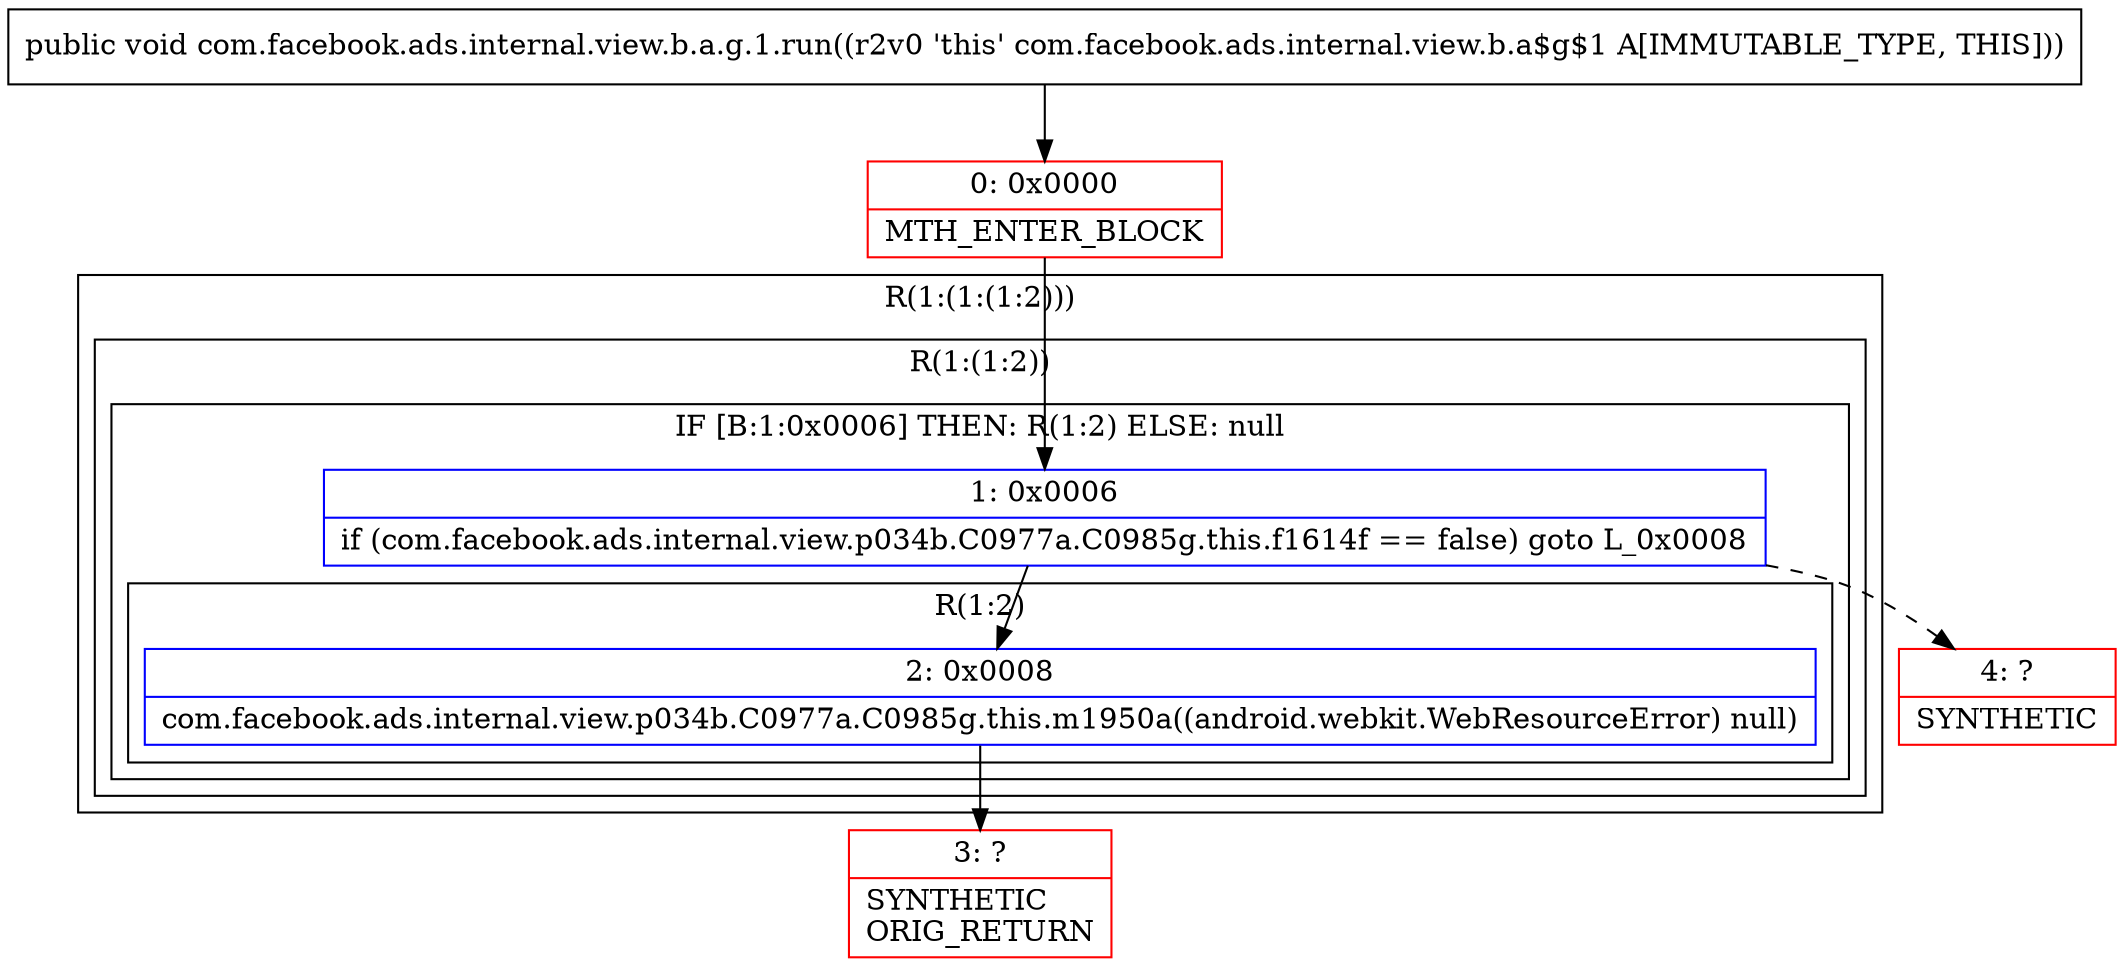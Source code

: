digraph "CFG forcom.facebook.ads.internal.view.b.a.g.1.run()V" {
subgraph cluster_Region_307336477 {
label = "R(1:(1:(1:2)))";
node [shape=record,color=blue];
subgraph cluster_Region_468448787 {
label = "R(1:(1:2))";
node [shape=record,color=blue];
subgraph cluster_IfRegion_735026505 {
label = "IF [B:1:0x0006] THEN: R(1:2) ELSE: null";
node [shape=record,color=blue];
Node_1 [shape=record,label="{1\:\ 0x0006|if (com.facebook.ads.internal.view.p034b.C0977a.C0985g.this.f1614f == false) goto L_0x0008\l}"];
subgraph cluster_Region_1777721462 {
label = "R(1:2)";
node [shape=record,color=blue];
Node_2 [shape=record,label="{2\:\ 0x0008|com.facebook.ads.internal.view.p034b.C0977a.C0985g.this.m1950a((android.webkit.WebResourceError) null)\l}"];
}
}
}
}
Node_0 [shape=record,color=red,label="{0\:\ 0x0000|MTH_ENTER_BLOCK\l}"];
Node_3 [shape=record,color=red,label="{3\:\ ?|SYNTHETIC\lORIG_RETURN\l}"];
Node_4 [shape=record,color=red,label="{4\:\ ?|SYNTHETIC\l}"];
MethodNode[shape=record,label="{public void com.facebook.ads.internal.view.b.a.g.1.run((r2v0 'this' com.facebook.ads.internal.view.b.a$g$1 A[IMMUTABLE_TYPE, THIS])) }"];
MethodNode -> Node_0;
Node_1 -> Node_2;
Node_1 -> Node_4[style=dashed];
Node_2 -> Node_3;
Node_0 -> Node_1;
}

